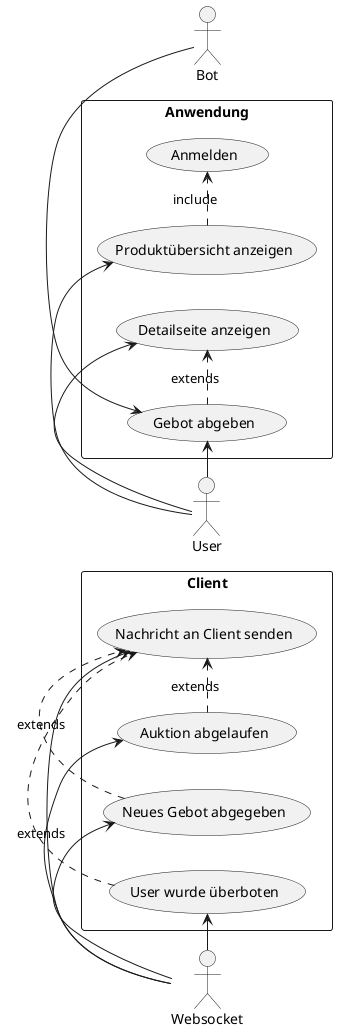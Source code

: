 @startuml
left to right direction

actor User
actor Bot
actor Websocket

rectangle Client {
	Websocket -> (Nachricht an Client senden)
	Websocket -> (Auktion abgelaufen)
	Websocket -> (Neues Gebot abgegeben)
	Websocket -> (User wurde überboten)
	(Auktion abgelaufen) .> (Nachricht an Client senden) :extends
	(Neues Gebot abgegeben) .> (Nachricht an Client senden) :extends
	(User wurde überboten) .> (Nachricht an Client senden) :extends
}

rectangle Anwendung {
	User -> (Produktübersicht anzeigen)
	(Produktübersicht anzeigen) .> (Anmelden) :include
	User -> (Detailseite anzeigen)
	User -> (Gebot abgeben)
	Bot -> (Gebot abgeben)
	(Gebot abgeben) .> (Detailseite anzeigen) :extends
}

@enduml
